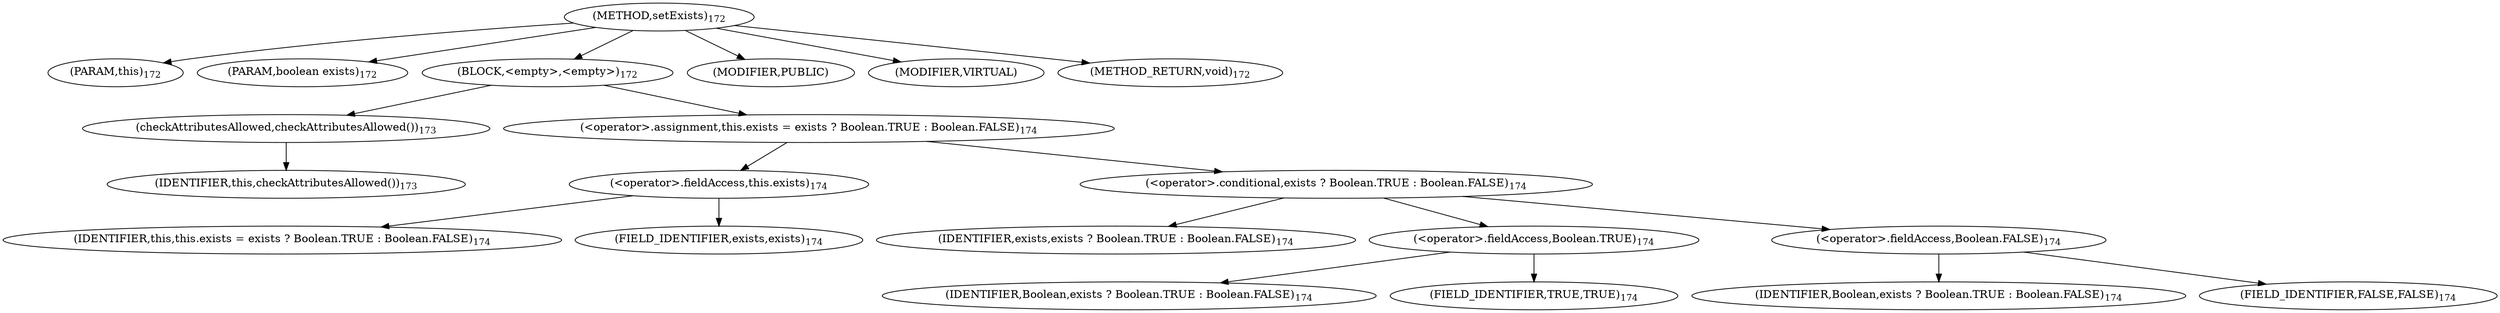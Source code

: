 digraph "setExists" {  
"320" [label = <(METHOD,setExists)<SUB>172</SUB>> ]
"26" [label = <(PARAM,this)<SUB>172</SUB>> ]
"321" [label = <(PARAM,boolean exists)<SUB>172</SUB>> ]
"322" [label = <(BLOCK,&lt;empty&gt;,&lt;empty&gt;)<SUB>172</SUB>> ]
"323" [label = <(checkAttributesAllowed,checkAttributesAllowed())<SUB>173</SUB>> ]
"25" [label = <(IDENTIFIER,this,checkAttributesAllowed())<SUB>173</SUB>> ]
"324" [label = <(&lt;operator&gt;.assignment,this.exists = exists ? Boolean.TRUE : Boolean.FALSE)<SUB>174</SUB>> ]
"325" [label = <(&lt;operator&gt;.fieldAccess,this.exists)<SUB>174</SUB>> ]
"27" [label = <(IDENTIFIER,this,this.exists = exists ? Boolean.TRUE : Boolean.FALSE)<SUB>174</SUB>> ]
"326" [label = <(FIELD_IDENTIFIER,exists,exists)<SUB>174</SUB>> ]
"327" [label = <(&lt;operator&gt;.conditional,exists ? Boolean.TRUE : Boolean.FALSE)<SUB>174</SUB>> ]
"328" [label = <(IDENTIFIER,exists,exists ? Boolean.TRUE : Boolean.FALSE)<SUB>174</SUB>> ]
"329" [label = <(&lt;operator&gt;.fieldAccess,Boolean.TRUE)<SUB>174</SUB>> ]
"330" [label = <(IDENTIFIER,Boolean,exists ? Boolean.TRUE : Boolean.FALSE)<SUB>174</SUB>> ]
"331" [label = <(FIELD_IDENTIFIER,TRUE,TRUE)<SUB>174</SUB>> ]
"332" [label = <(&lt;operator&gt;.fieldAccess,Boolean.FALSE)<SUB>174</SUB>> ]
"333" [label = <(IDENTIFIER,Boolean,exists ? Boolean.TRUE : Boolean.FALSE)<SUB>174</SUB>> ]
"334" [label = <(FIELD_IDENTIFIER,FALSE,FALSE)<SUB>174</SUB>> ]
"335" [label = <(MODIFIER,PUBLIC)> ]
"336" [label = <(MODIFIER,VIRTUAL)> ]
"337" [label = <(METHOD_RETURN,void)<SUB>172</SUB>> ]
  "320" -> "26" 
  "320" -> "321" 
  "320" -> "322" 
  "320" -> "335" 
  "320" -> "336" 
  "320" -> "337" 
  "322" -> "323" 
  "322" -> "324" 
  "323" -> "25" 
  "324" -> "325" 
  "324" -> "327" 
  "325" -> "27" 
  "325" -> "326" 
  "327" -> "328" 
  "327" -> "329" 
  "327" -> "332" 
  "329" -> "330" 
  "329" -> "331" 
  "332" -> "333" 
  "332" -> "334" 
}
